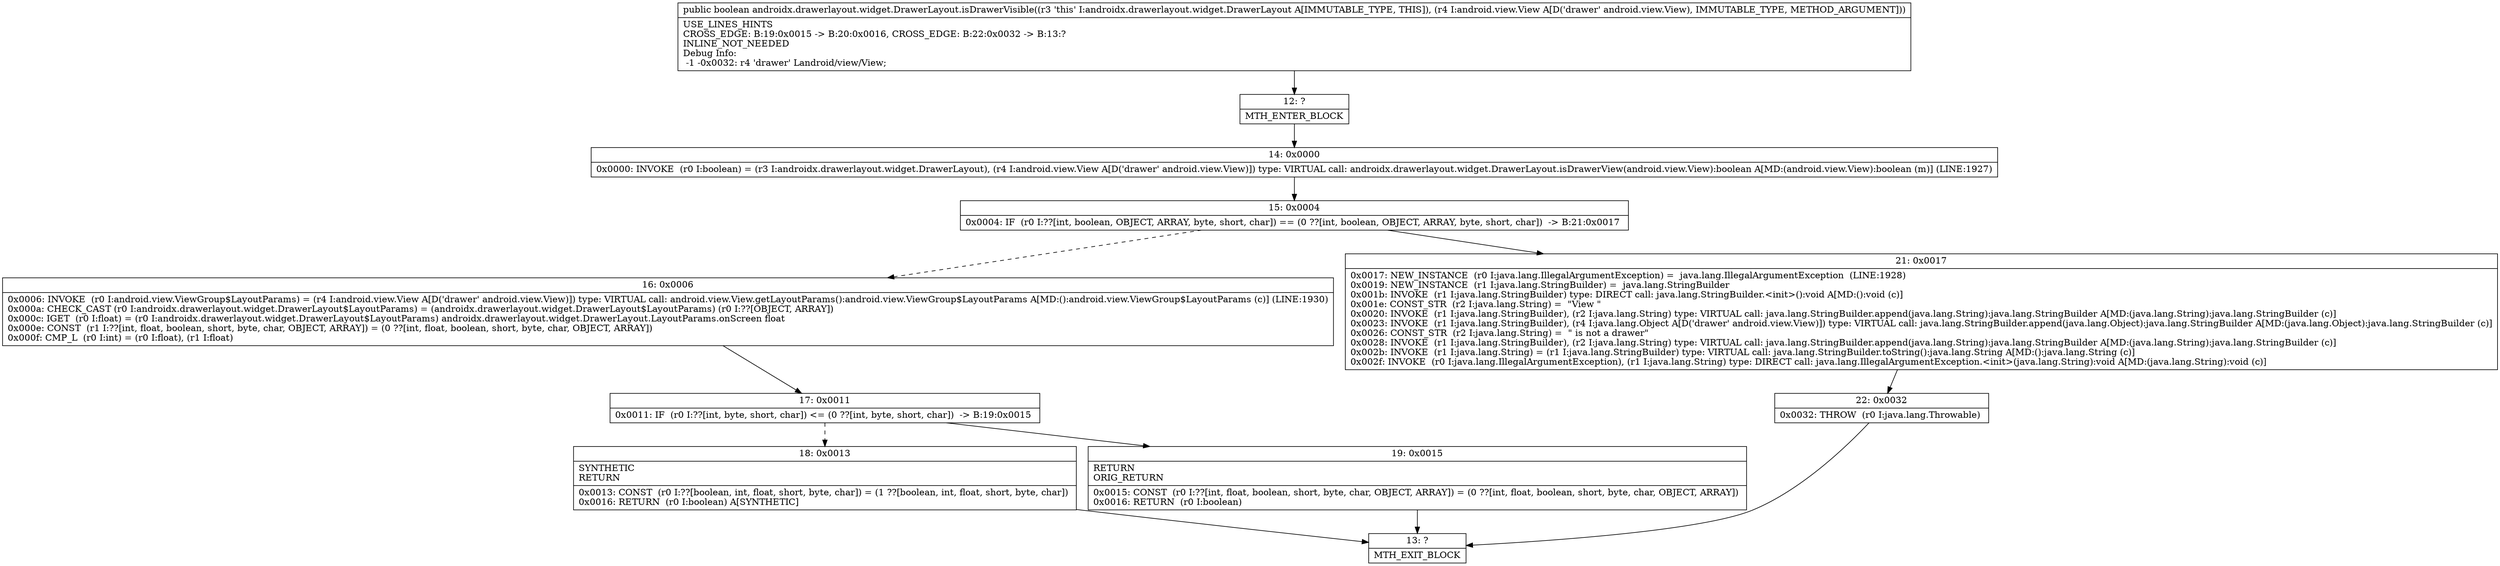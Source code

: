 digraph "CFG forandroidx.drawerlayout.widget.DrawerLayout.isDrawerVisible(Landroid\/view\/View;)Z" {
Node_12 [shape=record,label="{12\:\ ?|MTH_ENTER_BLOCK\l}"];
Node_14 [shape=record,label="{14\:\ 0x0000|0x0000: INVOKE  (r0 I:boolean) = (r3 I:androidx.drawerlayout.widget.DrawerLayout), (r4 I:android.view.View A[D('drawer' android.view.View)]) type: VIRTUAL call: androidx.drawerlayout.widget.DrawerLayout.isDrawerView(android.view.View):boolean A[MD:(android.view.View):boolean (m)] (LINE:1927)\l}"];
Node_15 [shape=record,label="{15\:\ 0x0004|0x0004: IF  (r0 I:??[int, boolean, OBJECT, ARRAY, byte, short, char]) == (0 ??[int, boolean, OBJECT, ARRAY, byte, short, char])  \-\> B:21:0x0017 \l}"];
Node_16 [shape=record,label="{16\:\ 0x0006|0x0006: INVOKE  (r0 I:android.view.ViewGroup$LayoutParams) = (r4 I:android.view.View A[D('drawer' android.view.View)]) type: VIRTUAL call: android.view.View.getLayoutParams():android.view.ViewGroup$LayoutParams A[MD:():android.view.ViewGroup$LayoutParams (c)] (LINE:1930)\l0x000a: CHECK_CAST (r0 I:androidx.drawerlayout.widget.DrawerLayout$LayoutParams) = (androidx.drawerlayout.widget.DrawerLayout$LayoutParams) (r0 I:??[OBJECT, ARRAY]) \l0x000c: IGET  (r0 I:float) = (r0 I:androidx.drawerlayout.widget.DrawerLayout$LayoutParams) androidx.drawerlayout.widget.DrawerLayout.LayoutParams.onScreen float \l0x000e: CONST  (r1 I:??[int, float, boolean, short, byte, char, OBJECT, ARRAY]) = (0 ??[int, float, boolean, short, byte, char, OBJECT, ARRAY]) \l0x000f: CMP_L  (r0 I:int) = (r0 I:float), (r1 I:float) \l}"];
Node_17 [shape=record,label="{17\:\ 0x0011|0x0011: IF  (r0 I:??[int, byte, short, char]) \<= (0 ??[int, byte, short, char])  \-\> B:19:0x0015 \l}"];
Node_18 [shape=record,label="{18\:\ 0x0013|SYNTHETIC\lRETURN\l|0x0013: CONST  (r0 I:??[boolean, int, float, short, byte, char]) = (1 ??[boolean, int, float, short, byte, char]) \l0x0016: RETURN  (r0 I:boolean) A[SYNTHETIC]\l}"];
Node_13 [shape=record,label="{13\:\ ?|MTH_EXIT_BLOCK\l}"];
Node_19 [shape=record,label="{19\:\ 0x0015|RETURN\lORIG_RETURN\l|0x0015: CONST  (r0 I:??[int, float, boolean, short, byte, char, OBJECT, ARRAY]) = (0 ??[int, float, boolean, short, byte, char, OBJECT, ARRAY]) \l0x0016: RETURN  (r0 I:boolean) \l}"];
Node_21 [shape=record,label="{21\:\ 0x0017|0x0017: NEW_INSTANCE  (r0 I:java.lang.IllegalArgumentException) =  java.lang.IllegalArgumentException  (LINE:1928)\l0x0019: NEW_INSTANCE  (r1 I:java.lang.StringBuilder) =  java.lang.StringBuilder \l0x001b: INVOKE  (r1 I:java.lang.StringBuilder) type: DIRECT call: java.lang.StringBuilder.\<init\>():void A[MD:():void (c)]\l0x001e: CONST_STR  (r2 I:java.lang.String) =  \"View \" \l0x0020: INVOKE  (r1 I:java.lang.StringBuilder), (r2 I:java.lang.String) type: VIRTUAL call: java.lang.StringBuilder.append(java.lang.String):java.lang.StringBuilder A[MD:(java.lang.String):java.lang.StringBuilder (c)]\l0x0023: INVOKE  (r1 I:java.lang.StringBuilder), (r4 I:java.lang.Object A[D('drawer' android.view.View)]) type: VIRTUAL call: java.lang.StringBuilder.append(java.lang.Object):java.lang.StringBuilder A[MD:(java.lang.Object):java.lang.StringBuilder (c)]\l0x0026: CONST_STR  (r2 I:java.lang.String) =  \" is not a drawer\" \l0x0028: INVOKE  (r1 I:java.lang.StringBuilder), (r2 I:java.lang.String) type: VIRTUAL call: java.lang.StringBuilder.append(java.lang.String):java.lang.StringBuilder A[MD:(java.lang.String):java.lang.StringBuilder (c)]\l0x002b: INVOKE  (r1 I:java.lang.String) = (r1 I:java.lang.StringBuilder) type: VIRTUAL call: java.lang.StringBuilder.toString():java.lang.String A[MD:():java.lang.String (c)]\l0x002f: INVOKE  (r0 I:java.lang.IllegalArgumentException), (r1 I:java.lang.String) type: DIRECT call: java.lang.IllegalArgumentException.\<init\>(java.lang.String):void A[MD:(java.lang.String):void (c)]\l}"];
Node_22 [shape=record,label="{22\:\ 0x0032|0x0032: THROW  (r0 I:java.lang.Throwable) \l}"];
MethodNode[shape=record,label="{public boolean androidx.drawerlayout.widget.DrawerLayout.isDrawerVisible((r3 'this' I:androidx.drawerlayout.widget.DrawerLayout A[IMMUTABLE_TYPE, THIS]), (r4 I:android.view.View A[D('drawer' android.view.View), IMMUTABLE_TYPE, METHOD_ARGUMENT]))  | USE_LINES_HINTS\lCROSS_EDGE: B:19:0x0015 \-\> B:20:0x0016, CROSS_EDGE: B:22:0x0032 \-\> B:13:?\lINLINE_NOT_NEEDED\lDebug Info:\l  \-1 \-0x0032: r4 'drawer' Landroid\/view\/View;\l}"];
MethodNode -> Node_12;Node_12 -> Node_14;
Node_14 -> Node_15;
Node_15 -> Node_16[style=dashed];
Node_15 -> Node_21;
Node_16 -> Node_17;
Node_17 -> Node_18[style=dashed];
Node_17 -> Node_19;
Node_18 -> Node_13;
Node_19 -> Node_13;
Node_21 -> Node_22;
Node_22 -> Node_13;
}


